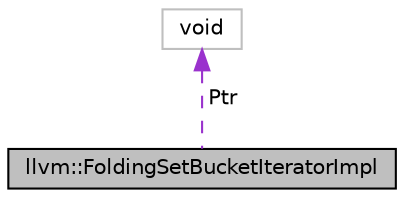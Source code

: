 digraph "llvm::FoldingSetBucketIteratorImpl"
{
 // LATEX_PDF_SIZE
  bgcolor="transparent";
  edge [fontname="Helvetica",fontsize="10",labelfontname="Helvetica",labelfontsize="10"];
  node [fontname="Helvetica",fontsize="10",shape=record];
  Node1 [label="llvm::FoldingSetBucketIteratorImpl",height=0.2,width=0.4,color="black", fillcolor="grey75", style="filled", fontcolor="black",tooltip="FoldingSetBucketIteratorImpl - This is the common bucket iterator support shared by all folding sets,..."];
  Node2 -> Node1 [dir="back",color="darkorchid3",fontsize="10",style="dashed",label=" Ptr" ,fontname="Helvetica"];
  Node2 [label="void",height=0.2,width=0.4,color="grey75",tooltip=" "];
}
